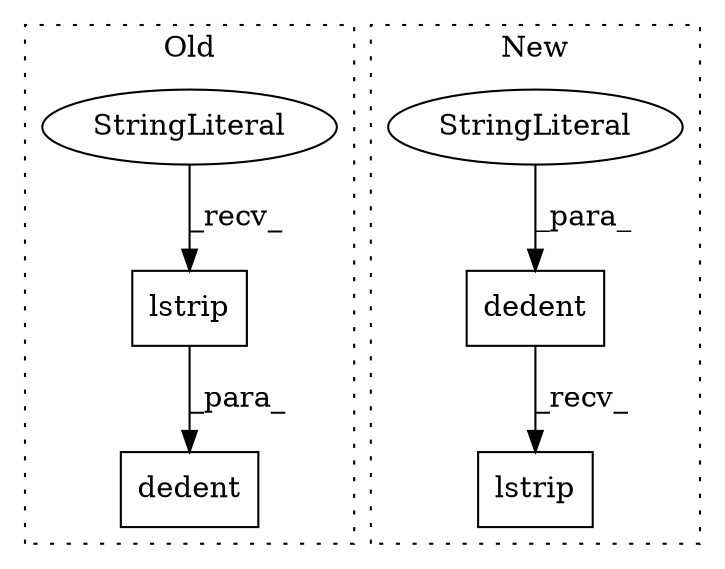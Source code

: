 digraph G {
subgraph cluster0 {
1 [label="lstrip" a="32" s="8321" l="8" shape="box"];
3 [label="dedent" a="32" s="8144,8329" l="7,1" shape="box"];
6 [label="StringLiteral" a="45" s="8151" l="169" shape="ellipse"];
label = "Old";
style="dotted";
}
subgraph cluster1 {
2 [label="lstrip" a="32" s="8362" l="8" shape="box"];
4 [label="dedent" a="32" s="8164,8360" l="7,1" shape="box"];
5 [label="StringLiteral" a="45" s="8171" l="189" shape="ellipse"];
label = "New";
style="dotted";
}
1 -> 3 [label="_para_"];
4 -> 2 [label="_recv_"];
5 -> 4 [label="_para_"];
6 -> 1 [label="_recv_"];
}